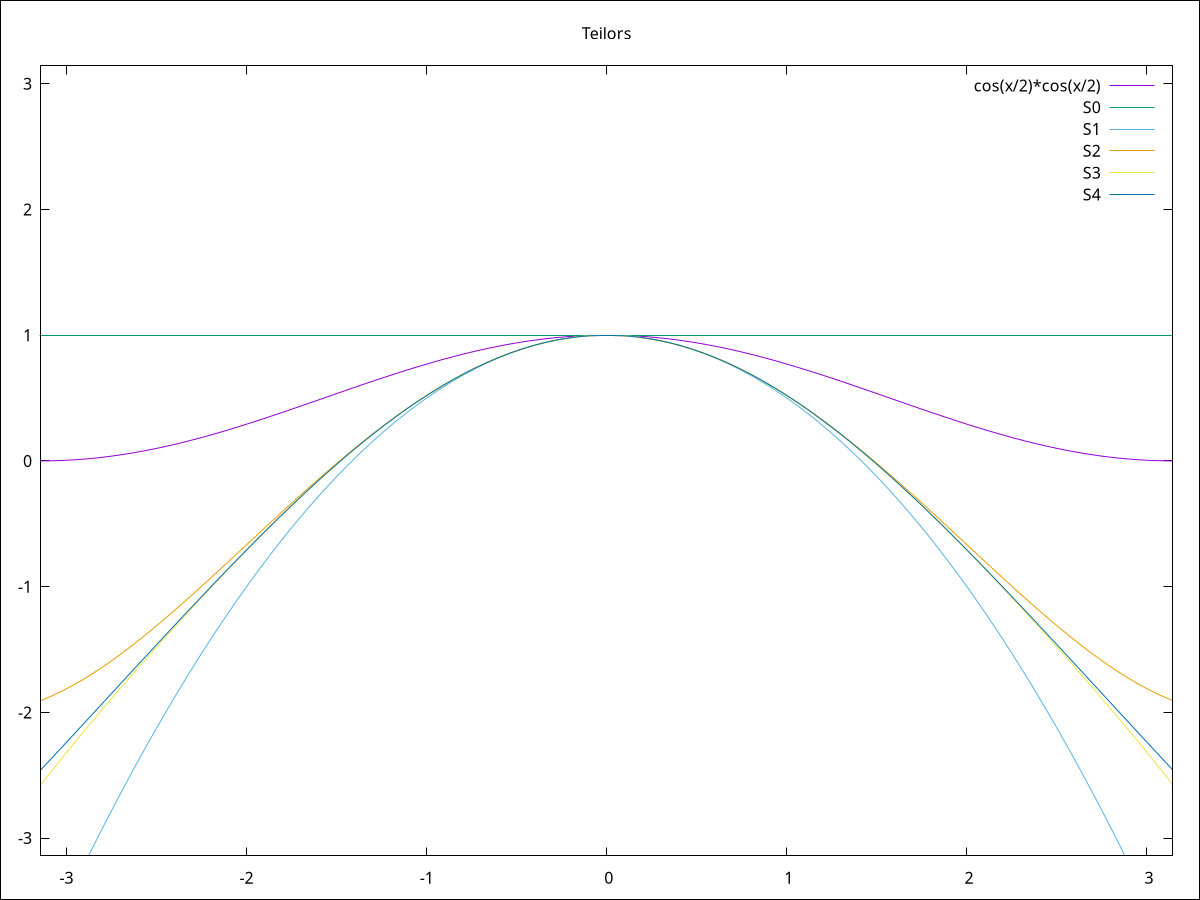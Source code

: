 #!/usr/bin/gnuplot -persist
set terminal pngcairo transparent #enhanced font "arial,10" fontscale 1.0 size 600, 400
set output 'taylor.png' #names the png file
set xrange [-pi:pi]
set yrange [-pi:pi]
set title "Teilors"
set object 1 rectangle from screen 0,0 to screen 1,1 fillcolor rgb 'white' behind #lai redzetu grafiku VSC


plot cos(x/2)*cos(x/2) title "cos(x/2)*cos(x/2)", \
    1 title "S0" with lines, \
    1 - (x*x/2) title "S1" with lines, \
    1 - (x*x/2) + (x*x*x*x/48) title "S2" with lines, \
    1 - (x*x/2) + (x*x*x*x/48) - (x*x*x*x*x*x/1440) title "S3" with lines, \
    1 - (x*x/2) + (x*x*x*x/48) - (x*x*x*x*x*x/1440) + (x*x*x*x*x*x*x*x/80640) title "S4" with lines
